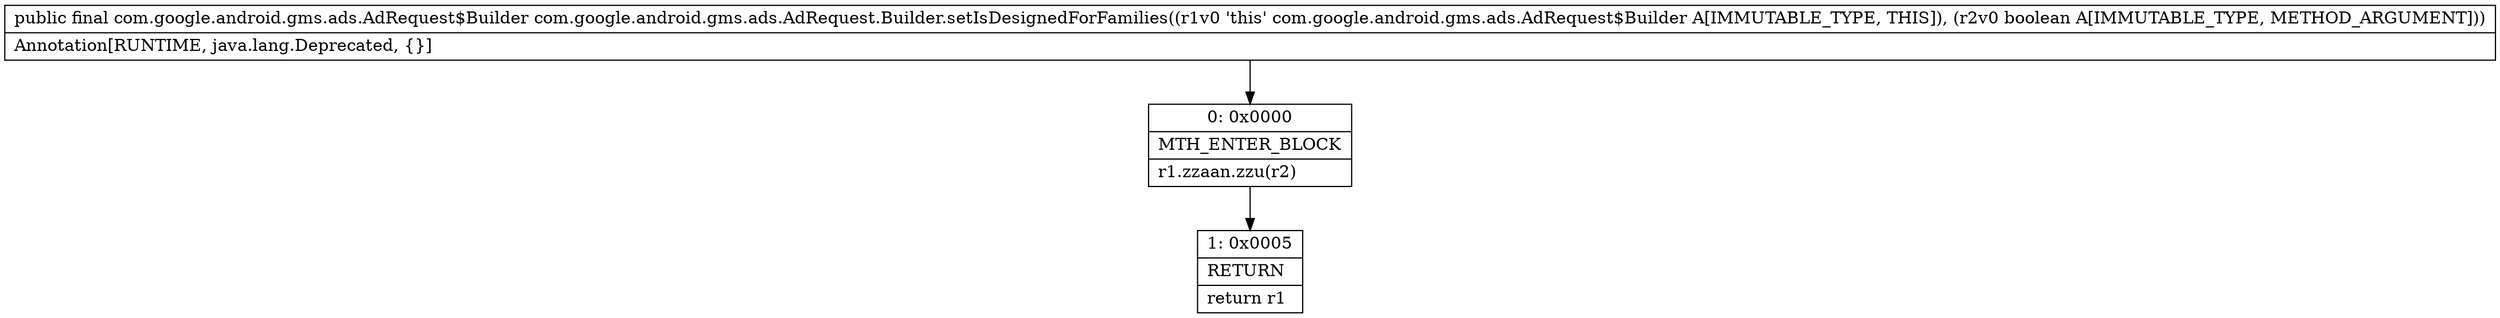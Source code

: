 digraph "CFG forcom.google.android.gms.ads.AdRequest.Builder.setIsDesignedForFamilies(Z)Lcom\/google\/android\/gms\/ads\/AdRequest$Builder;" {
Node_0 [shape=record,label="{0\:\ 0x0000|MTH_ENTER_BLOCK\l|r1.zzaan.zzu(r2)\l}"];
Node_1 [shape=record,label="{1\:\ 0x0005|RETURN\l|return r1\l}"];
MethodNode[shape=record,label="{public final com.google.android.gms.ads.AdRequest$Builder com.google.android.gms.ads.AdRequest.Builder.setIsDesignedForFamilies((r1v0 'this' com.google.android.gms.ads.AdRequest$Builder A[IMMUTABLE_TYPE, THIS]), (r2v0 boolean A[IMMUTABLE_TYPE, METHOD_ARGUMENT]))  | Annotation[RUNTIME, java.lang.Deprecated, \{\}]\l}"];
MethodNode -> Node_0;
Node_0 -> Node_1;
}

